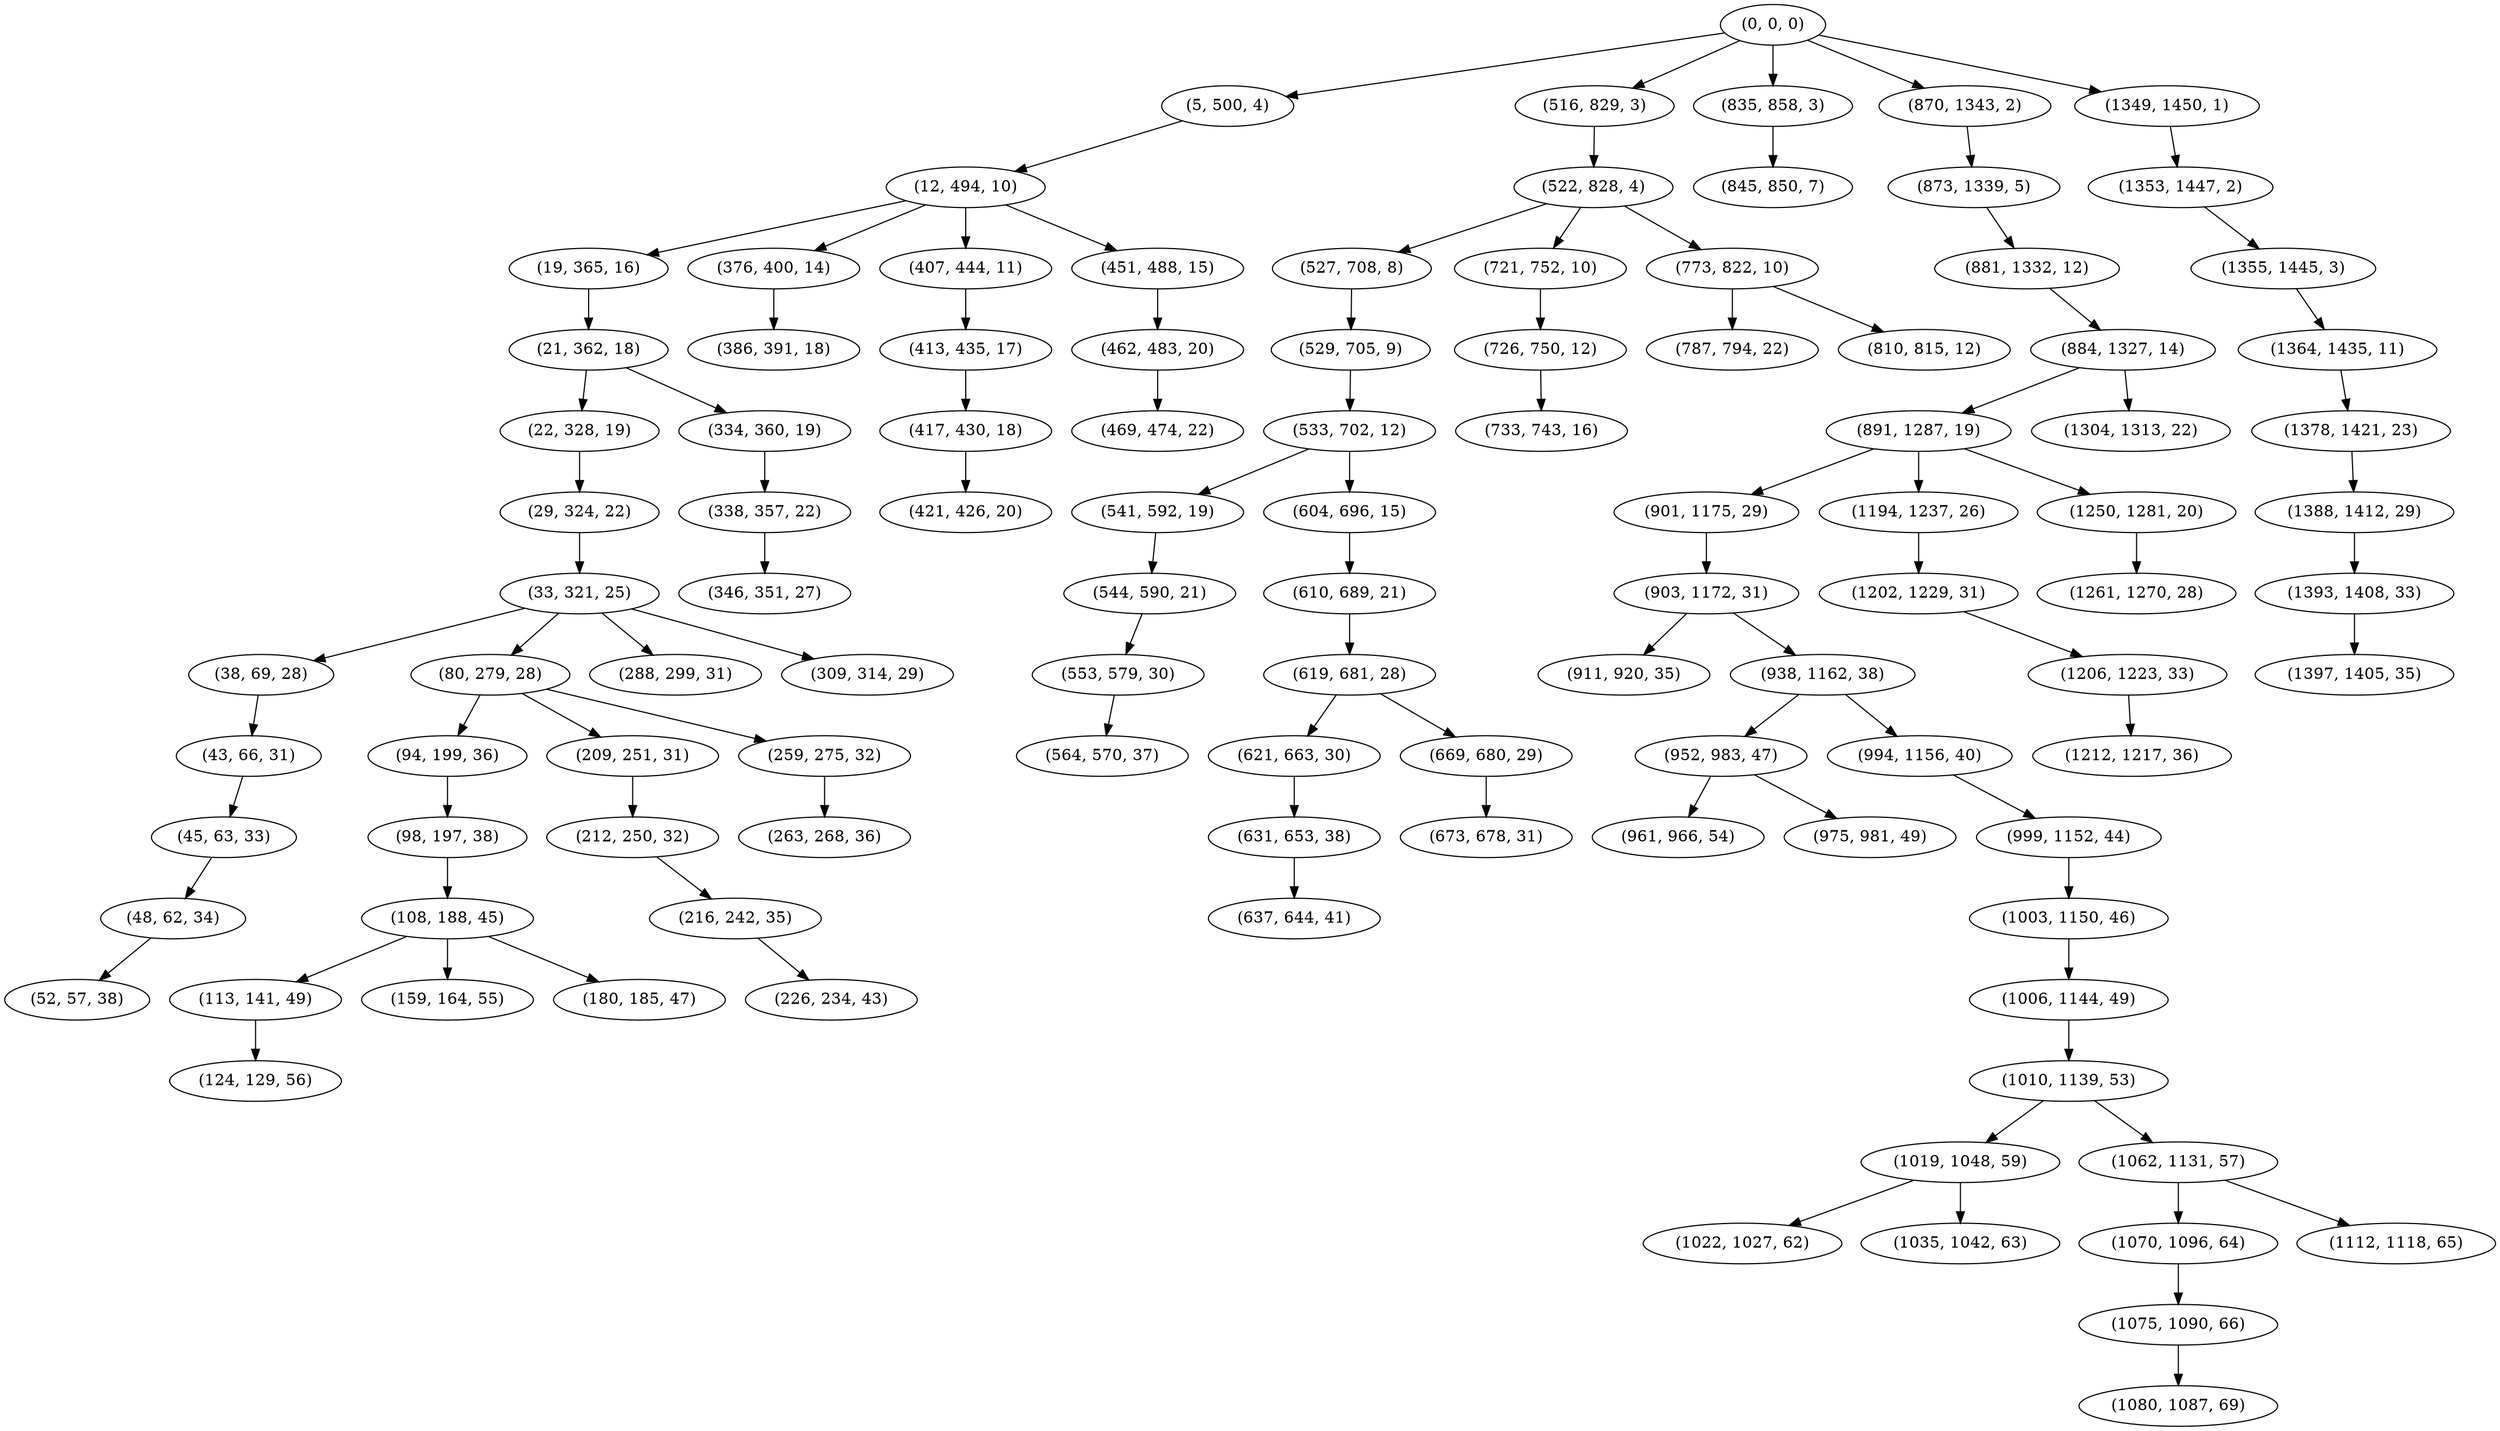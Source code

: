 digraph tree {
    "(0, 0, 0)";
    "(5, 500, 4)";
    "(12, 494, 10)";
    "(19, 365, 16)";
    "(21, 362, 18)";
    "(22, 328, 19)";
    "(29, 324, 22)";
    "(33, 321, 25)";
    "(38, 69, 28)";
    "(43, 66, 31)";
    "(45, 63, 33)";
    "(48, 62, 34)";
    "(52, 57, 38)";
    "(80, 279, 28)";
    "(94, 199, 36)";
    "(98, 197, 38)";
    "(108, 188, 45)";
    "(113, 141, 49)";
    "(124, 129, 56)";
    "(159, 164, 55)";
    "(180, 185, 47)";
    "(209, 251, 31)";
    "(212, 250, 32)";
    "(216, 242, 35)";
    "(226, 234, 43)";
    "(259, 275, 32)";
    "(263, 268, 36)";
    "(288, 299, 31)";
    "(309, 314, 29)";
    "(334, 360, 19)";
    "(338, 357, 22)";
    "(346, 351, 27)";
    "(376, 400, 14)";
    "(386, 391, 18)";
    "(407, 444, 11)";
    "(413, 435, 17)";
    "(417, 430, 18)";
    "(421, 426, 20)";
    "(451, 488, 15)";
    "(462, 483, 20)";
    "(469, 474, 22)";
    "(516, 829, 3)";
    "(522, 828, 4)";
    "(527, 708, 8)";
    "(529, 705, 9)";
    "(533, 702, 12)";
    "(541, 592, 19)";
    "(544, 590, 21)";
    "(553, 579, 30)";
    "(564, 570, 37)";
    "(604, 696, 15)";
    "(610, 689, 21)";
    "(619, 681, 28)";
    "(621, 663, 30)";
    "(631, 653, 38)";
    "(637, 644, 41)";
    "(669, 680, 29)";
    "(673, 678, 31)";
    "(721, 752, 10)";
    "(726, 750, 12)";
    "(733, 743, 16)";
    "(773, 822, 10)";
    "(787, 794, 22)";
    "(810, 815, 12)";
    "(835, 858, 3)";
    "(845, 850, 7)";
    "(870, 1343, 2)";
    "(873, 1339, 5)";
    "(881, 1332, 12)";
    "(884, 1327, 14)";
    "(891, 1287, 19)";
    "(901, 1175, 29)";
    "(903, 1172, 31)";
    "(911, 920, 35)";
    "(938, 1162, 38)";
    "(952, 983, 47)";
    "(961, 966, 54)";
    "(975, 981, 49)";
    "(994, 1156, 40)";
    "(999, 1152, 44)";
    "(1003, 1150, 46)";
    "(1006, 1144, 49)";
    "(1010, 1139, 53)";
    "(1019, 1048, 59)";
    "(1022, 1027, 62)";
    "(1035, 1042, 63)";
    "(1062, 1131, 57)";
    "(1070, 1096, 64)";
    "(1075, 1090, 66)";
    "(1080, 1087, 69)";
    "(1112, 1118, 65)";
    "(1194, 1237, 26)";
    "(1202, 1229, 31)";
    "(1206, 1223, 33)";
    "(1212, 1217, 36)";
    "(1250, 1281, 20)";
    "(1261, 1270, 28)";
    "(1304, 1313, 22)";
    "(1349, 1450, 1)";
    "(1353, 1447, 2)";
    "(1355, 1445, 3)";
    "(1364, 1435, 11)";
    "(1378, 1421, 23)";
    "(1388, 1412, 29)";
    "(1393, 1408, 33)";
    "(1397, 1405, 35)";
    "(0, 0, 0)" -> "(5, 500, 4)";
    "(0, 0, 0)" -> "(516, 829, 3)";
    "(0, 0, 0)" -> "(835, 858, 3)";
    "(0, 0, 0)" -> "(870, 1343, 2)";
    "(0, 0, 0)" -> "(1349, 1450, 1)";
    "(5, 500, 4)" -> "(12, 494, 10)";
    "(12, 494, 10)" -> "(19, 365, 16)";
    "(12, 494, 10)" -> "(376, 400, 14)";
    "(12, 494, 10)" -> "(407, 444, 11)";
    "(12, 494, 10)" -> "(451, 488, 15)";
    "(19, 365, 16)" -> "(21, 362, 18)";
    "(21, 362, 18)" -> "(22, 328, 19)";
    "(21, 362, 18)" -> "(334, 360, 19)";
    "(22, 328, 19)" -> "(29, 324, 22)";
    "(29, 324, 22)" -> "(33, 321, 25)";
    "(33, 321, 25)" -> "(38, 69, 28)";
    "(33, 321, 25)" -> "(80, 279, 28)";
    "(33, 321, 25)" -> "(288, 299, 31)";
    "(33, 321, 25)" -> "(309, 314, 29)";
    "(38, 69, 28)" -> "(43, 66, 31)";
    "(43, 66, 31)" -> "(45, 63, 33)";
    "(45, 63, 33)" -> "(48, 62, 34)";
    "(48, 62, 34)" -> "(52, 57, 38)";
    "(80, 279, 28)" -> "(94, 199, 36)";
    "(80, 279, 28)" -> "(209, 251, 31)";
    "(80, 279, 28)" -> "(259, 275, 32)";
    "(94, 199, 36)" -> "(98, 197, 38)";
    "(98, 197, 38)" -> "(108, 188, 45)";
    "(108, 188, 45)" -> "(113, 141, 49)";
    "(108, 188, 45)" -> "(159, 164, 55)";
    "(108, 188, 45)" -> "(180, 185, 47)";
    "(113, 141, 49)" -> "(124, 129, 56)";
    "(209, 251, 31)" -> "(212, 250, 32)";
    "(212, 250, 32)" -> "(216, 242, 35)";
    "(216, 242, 35)" -> "(226, 234, 43)";
    "(259, 275, 32)" -> "(263, 268, 36)";
    "(334, 360, 19)" -> "(338, 357, 22)";
    "(338, 357, 22)" -> "(346, 351, 27)";
    "(376, 400, 14)" -> "(386, 391, 18)";
    "(407, 444, 11)" -> "(413, 435, 17)";
    "(413, 435, 17)" -> "(417, 430, 18)";
    "(417, 430, 18)" -> "(421, 426, 20)";
    "(451, 488, 15)" -> "(462, 483, 20)";
    "(462, 483, 20)" -> "(469, 474, 22)";
    "(516, 829, 3)" -> "(522, 828, 4)";
    "(522, 828, 4)" -> "(527, 708, 8)";
    "(522, 828, 4)" -> "(721, 752, 10)";
    "(522, 828, 4)" -> "(773, 822, 10)";
    "(527, 708, 8)" -> "(529, 705, 9)";
    "(529, 705, 9)" -> "(533, 702, 12)";
    "(533, 702, 12)" -> "(541, 592, 19)";
    "(533, 702, 12)" -> "(604, 696, 15)";
    "(541, 592, 19)" -> "(544, 590, 21)";
    "(544, 590, 21)" -> "(553, 579, 30)";
    "(553, 579, 30)" -> "(564, 570, 37)";
    "(604, 696, 15)" -> "(610, 689, 21)";
    "(610, 689, 21)" -> "(619, 681, 28)";
    "(619, 681, 28)" -> "(621, 663, 30)";
    "(619, 681, 28)" -> "(669, 680, 29)";
    "(621, 663, 30)" -> "(631, 653, 38)";
    "(631, 653, 38)" -> "(637, 644, 41)";
    "(669, 680, 29)" -> "(673, 678, 31)";
    "(721, 752, 10)" -> "(726, 750, 12)";
    "(726, 750, 12)" -> "(733, 743, 16)";
    "(773, 822, 10)" -> "(787, 794, 22)";
    "(773, 822, 10)" -> "(810, 815, 12)";
    "(835, 858, 3)" -> "(845, 850, 7)";
    "(870, 1343, 2)" -> "(873, 1339, 5)";
    "(873, 1339, 5)" -> "(881, 1332, 12)";
    "(881, 1332, 12)" -> "(884, 1327, 14)";
    "(884, 1327, 14)" -> "(891, 1287, 19)";
    "(884, 1327, 14)" -> "(1304, 1313, 22)";
    "(891, 1287, 19)" -> "(901, 1175, 29)";
    "(891, 1287, 19)" -> "(1194, 1237, 26)";
    "(891, 1287, 19)" -> "(1250, 1281, 20)";
    "(901, 1175, 29)" -> "(903, 1172, 31)";
    "(903, 1172, 31)" -> "(911, 920, 35)";
    "(903, 1172, 31)" -> "(938, 1162, 38)";
    "(938, 1162, 38)" -> "(952, 983, 47)";
    "(938, 1162, 38)" -> "(994, 1156, 40)";
    "(952, 983, 47)" -> "(961, 966, 54)";
    "(952, 983, 47)" -> "(975, 981, 49)";
    "(994, 1156, 40)" -> "(999, 1152, 44)";
    "(999, 1152, 44)" -> "(1003, 1150, 46)";
    "(1003, 1150, 46)" -> "(1006, 1144, 49)";
    "(1006, 1144, 49)" -> "(1010, 1139, 53)";
    "(1010, 1139, 53)" -> "(1019, 1048, 59)";
    "(1010, 1139, 53)" -> "(1062, 1131, 57)";
    "(1019, 1048, 59)" -> "(1022, 1027, 62)";
    "(1019, 1048, 59)" -> "(1035, 1042, 63)";
    "(1062, 1131, 57)" -> "(1070, 1096, 64)";
    "(1062, 1131, 57)" -> "(1112, 1118, 65)";
    "(1070, 1096, 64)" -> "(1075, 1090, 66)";
    "(1075, 1090, 66)" -> "(1080, 1087, 69)";
    "(1194, 1237, 26)" -> "(1202, 1229, 31)";
    "(1202, 1229, 31)" -> "(1206, 1223, 33)";
    "(1206, 1223, 33)" -> "(1212, 1217, 36)";
    "(1250, 1281, 20)" -> "(1261, 1270, 28)";
    "(1349, 1450, 1)" -> "(1353, 1447, 2)";
    "(1353, 1447, 2)" -> "(1355, 1445, 3)";
    "(1355, 1445, 3)" -> "(1364, 1435, 11)";
    "(1364, 1435, 11)" -> "(1378, 1421, 23)";
    "(1378, 1421, 23)" -> "(1388, 1412, 29)";
    "(1388, 1412, 29)" -> "(1393, 1408, 33)";
    "(1393, 1408, 33)" -> "(1397, 1405, 35)";
}
